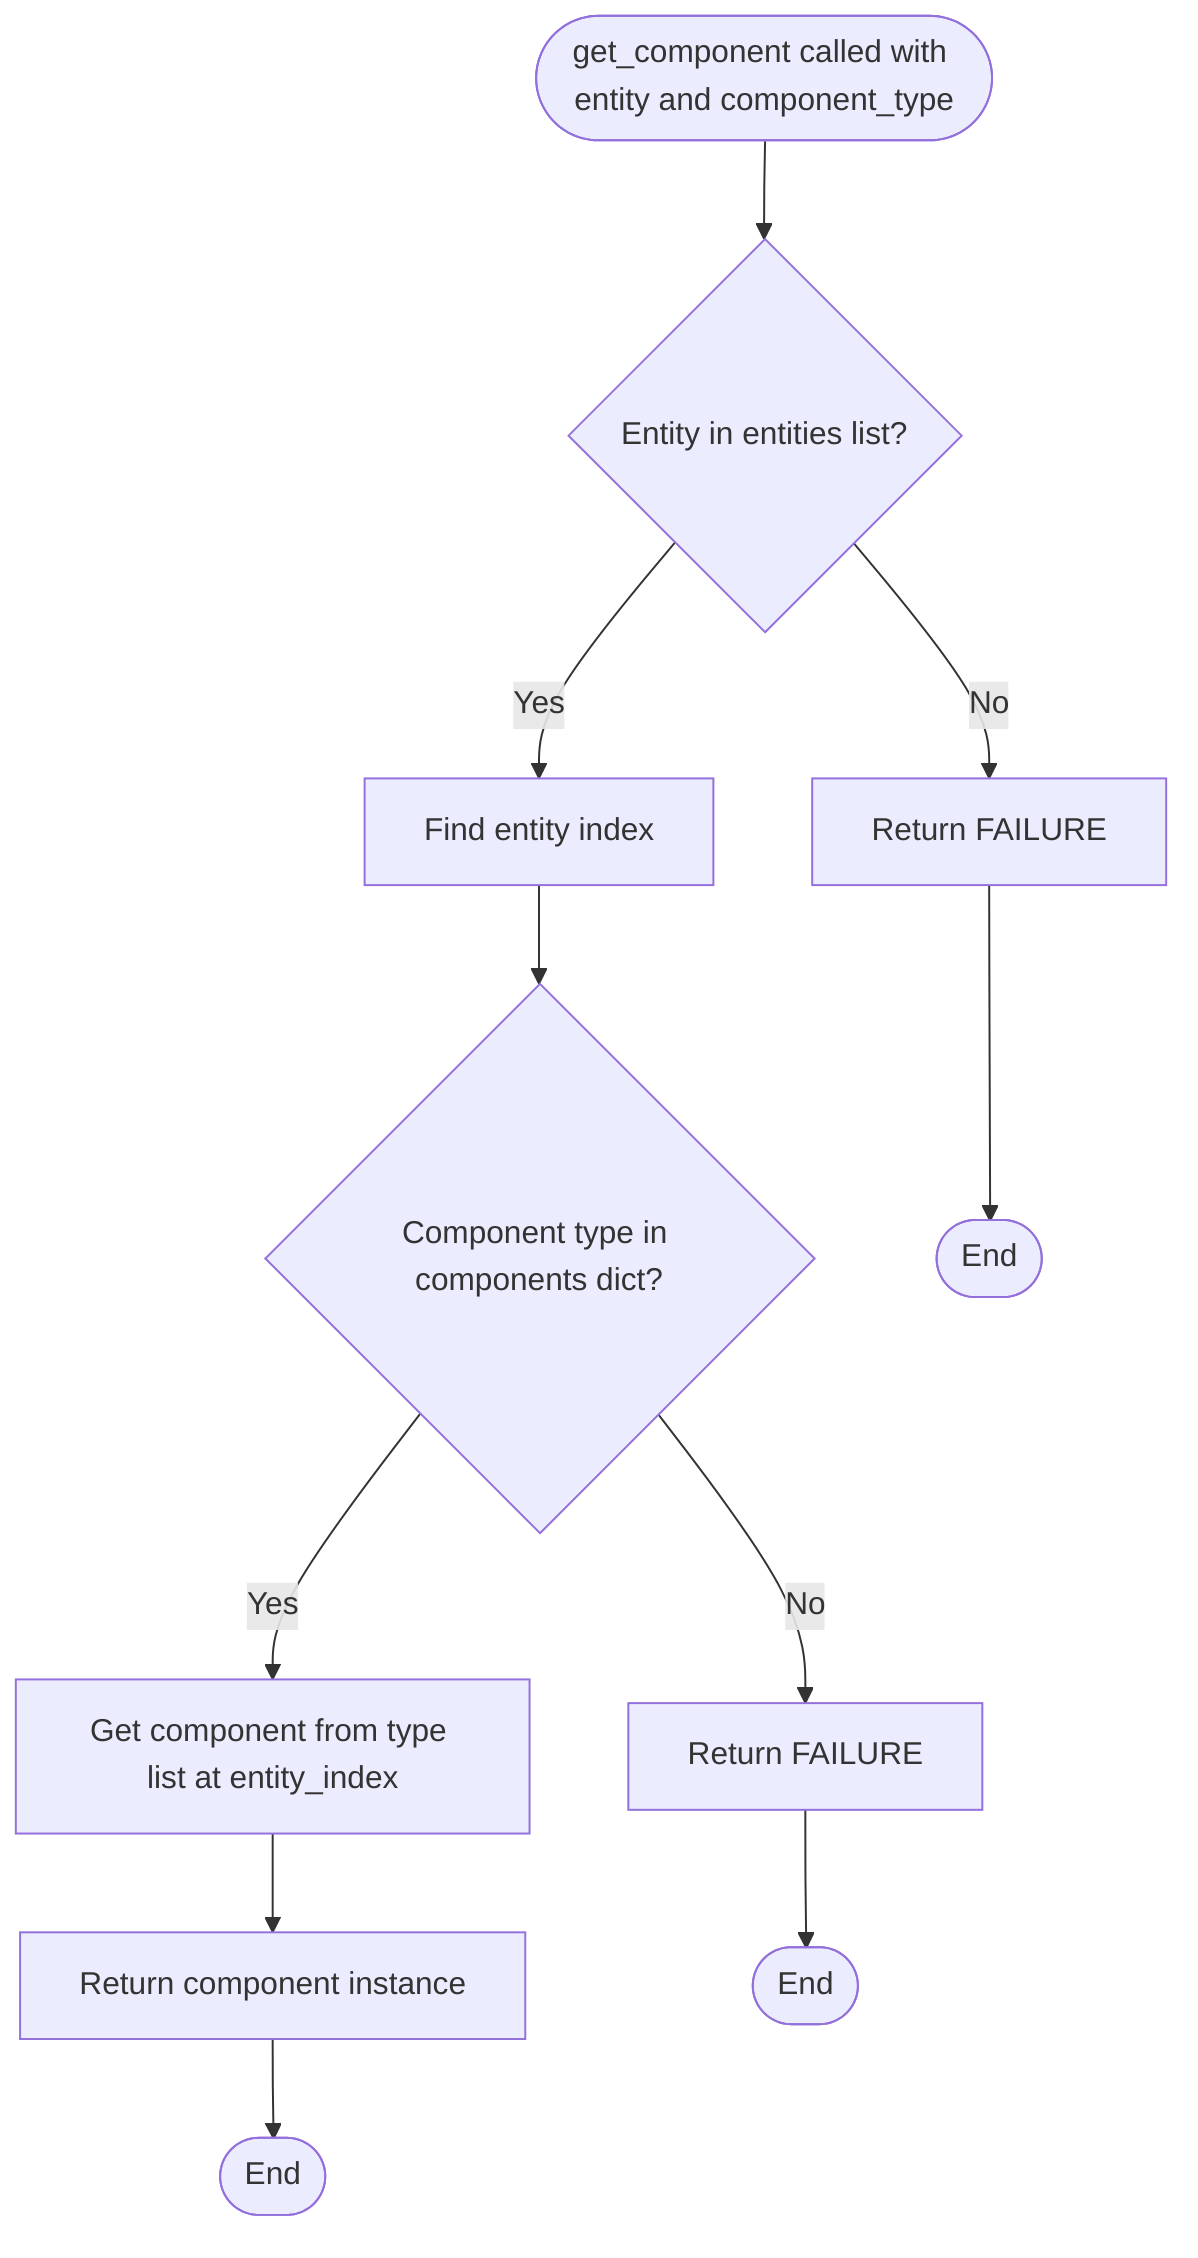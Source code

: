 flowchart TD
    Start([get_component called with entity and component_type]) --> CheckEntity{Entity in entities list?}
    
    CheckEntity -->|No| ReturnFailure1[Return FAILURE]
    CheckEntity -->|Yes| FindIndex[Find entity index]
    
    FindIndex --> CheckTypeExists{Component type in components dict?}
    
    CheckTypeExists -->|No| ReturnFailure2[Return FAILURE]
    CheckTypeExists -->|Yes| GetFromList[Get component from type list at entity_index]
    
    GetFromList --> ReturnComponent[Return component instance]
    
    ReturnFailure1 --> End1([End])
    ReturnFailure2 --> End2([End])
    ReturnComponent --> End3([End])